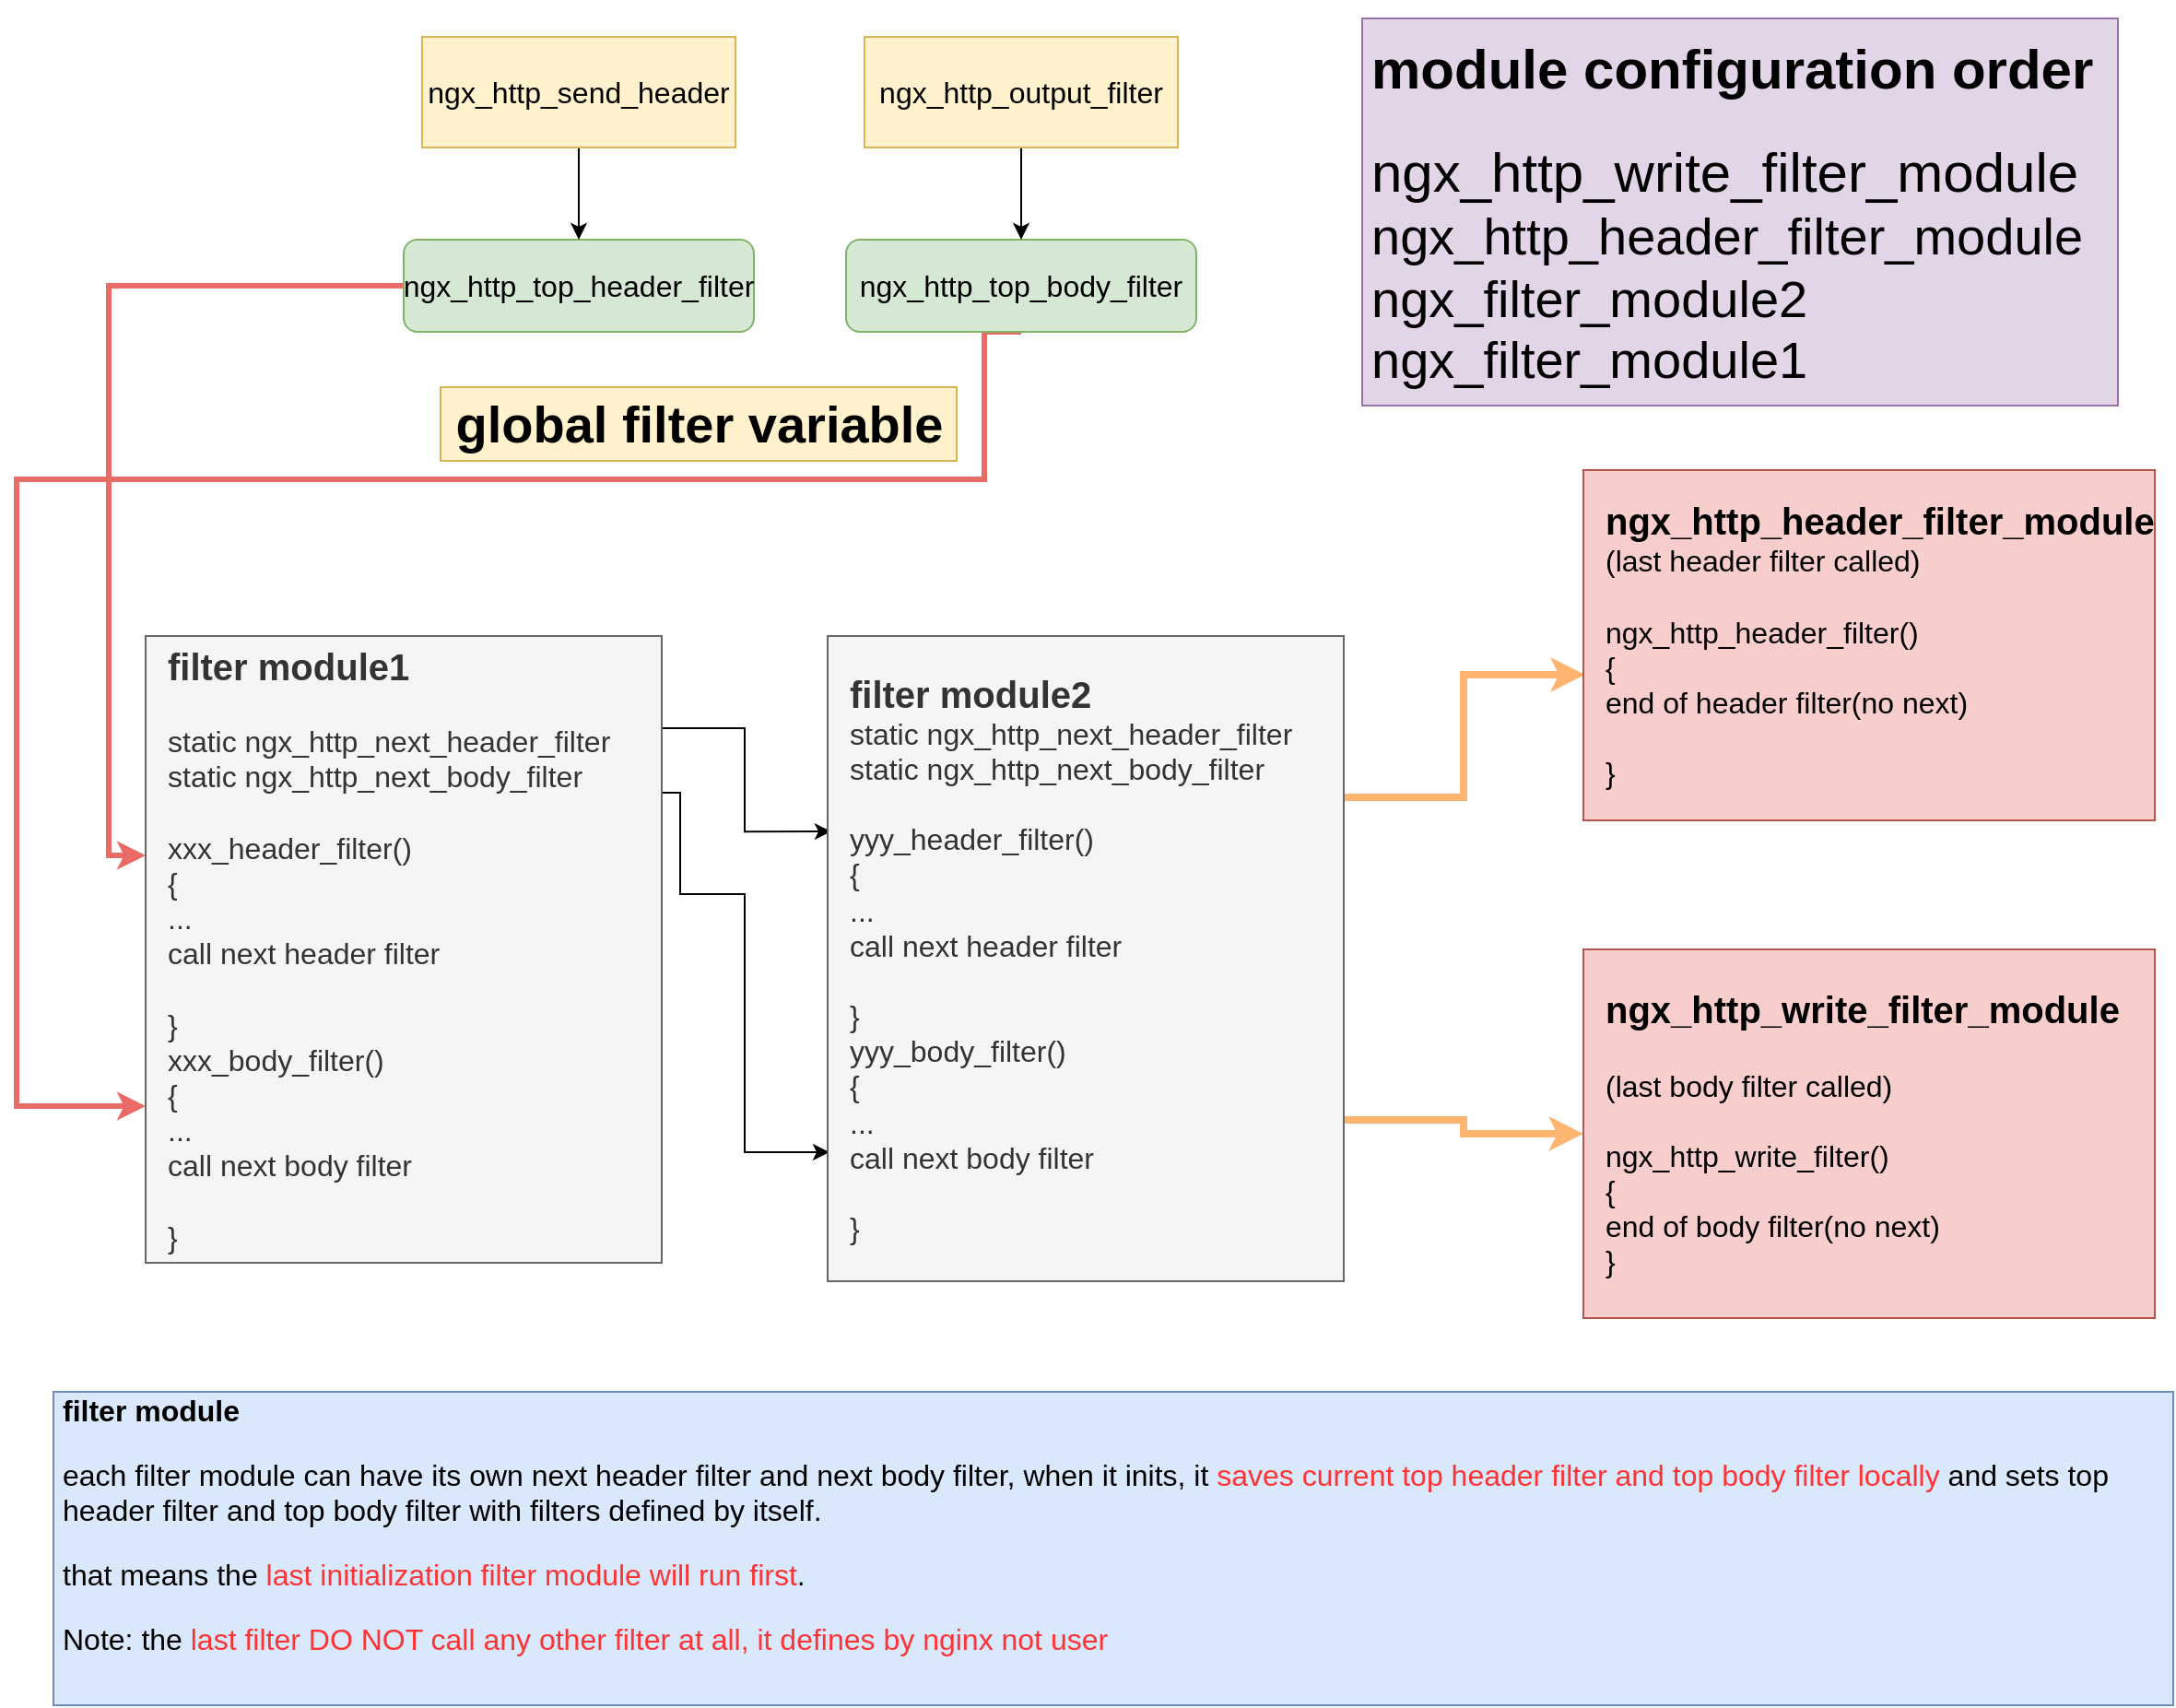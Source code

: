 <mxfile version="13.9.9" type="device"><diagram id="OfSnteXP6N1PQE1ra0AF" name="Page-1"><mxGraphModel dx="1422" dy="1932" grid="1" gridSize="10" guides="1" tooltips="1" connect="1" arrows="1" fold="1" page="1" pageScale="1" pageWidth="850" pageHeight="1100" math="0" shadow="0"><root><mxCell id="0"/><mxCell id="1" parent="0"/><mxCell id="5ry1rRDiv91KpJ4V_FJ2-19" style="edgeStyle=orthogonalEdgeStyle;rounded=0;orthogonalLoop=1;jettySize=auto;html=1;entryX=0;entryY=0.35;entryDx=0;entryDy=0;entryPerimeter=0;fontSize=16;strokeWidth=3;strokeColor=#EA6B66;exitX=0;exitY=0.5;exitDx=0;exitDy=0;" parent="1" source="5ry1rRDiv91KpJ4V_FJ2-1" target="5ry1rRDiv91KpJ4V_FJ2-12" edge="1"><mxGeometry relative="1" as="geometry"><mxPoint x="430" y="-870" as="sourcePoint"/><Array as="points"><mxPoint x="270" y="-835"/><mxPoint x="270" y="-526"/></Array></mxGeometry></mxCell><mxCell id="5ry1rRDiv91KpJ4V_FJ2-1" value="ngx_http_top_header_filter" style="rounded=1;whiteSpace=wrap;html=1;fillColor=#d5e8d4;strokeColor=#82b366;fontSize=16;" parent="1" vertex="1"><mxGeometry x="430" y="-860" width="190" height="50" as="geometry"/></mxCell><mxCell id="5ry1rRDiv91KpJ4V_FJ2-20" style="edgeStyle=orthogonalEdgeStyle;rounded=0;orthogonalLoop=1;jettySize=auto;html=1;exitX=0.5;exitY=1;exitDx=0;exitDy=0;entryX=0;entryY=0.75;entryDx=0;entryDy=0;fontSize=16;strokeWidth=3;strokeColor=#EA6B66;" parent="1" source="5ry1rRDiv91KpJ4V_FJ2-2" target="5ry1rRDiv91KpJ4V_FJ2-12" edge="1"><mxGeometry relative="1" as="geometry"><Array as="points"><mxPoint x="745" y="-730"/><mxPoint x="220" y="-730"/><mxPoint x="220" y="-390"/></Array></mxGeometry></mxCell><mxCell id="5ry1rRDiv91KpJ4V_FJ2-2" value="ngx_http_top_body_filter" style="rounded=1;whiteSpace=wrap;html=1;fillColor=#d5e8d4;strokeColor=#82b366;fontSize=16;" parent="1" vertex="1"><mxGeometry x="670" y="-860" width="190" height="50" as="geometry"/></mxCell><mxCell id="5ry1rRDiv91KpJ4V_FJ2-3" value="global filter variable" style="text;html=1;align=center;verticalAlign=middle;resizable=0;points=[];autosize=1;fontStyle=1;fontSize=28;fillColor=#fff2cc;strokeColor=#d6b656;" parent="1" vertex="1"><mxGeometry x="450" y="-780" width="280" height="40" as="geometry"/></mxCell><mxCell id="5ry1rRDiv91KpJ4V_FJ2-9" value="&lt;h1 style=&quot;font-size: 16px;&quot;&gt;filter module&lt;br style=&quot;font-size: 16px;&quot;&gt;&lt;/h1&gt;&lt;p style=&quot;font-size: 16px;&quot;&gt;&lt;font style=&quot;font-size: 16px;&quot;&gt;each filter module can have its own next header filter and next body filter, when it inits, it &lt;font color=&quot;#FF3333&quot; style=&quot;font-size: 16px;&quot;&gt;saves current top header filter and top body filter locally&lt;/font&gt; and sets top header filter and top body filter with filters defined by itself.&lt;/font&gt;&lt;/p&gt;&lt;p style=&quot;font-size: 16px;&quot;&gt;&lt;font style=&quot;font-size: 16px;&quot;&gt;that means the &lt;font color=&quot;#FF3333&quot; style=&quot;font-size: 16px;&quot;&gt;last initialization filter module will run first&lt;/font&gt;.&lt;/font&gt;&lt;/p&gt;&lt;p style=&quot;font-size: 16px;&quot;&gt;&lt;font style=&quot;font-size: 16px;&quot;&gt;Note: the &lt;font color=&quot;#FF3333&quot; style=&quot;font-size: 16px;&quot;&gt;last filter DO NOT call any other filter at all, it defines by nginx not user&lt;/font&gt;&lt;/font&gt;&lt;br style=&quot;font-size: 16px;&quot;&gt;&lt;/p&gt;" style="text;html=1;strokeColor=#6c8ebf;fillColor=#dae8fc;spacing=5;spacingTop=-20;whiteSpace=wrap;overflow=hidden;rounded=0;fontSize=16;" parent="1" vertex="1"><mxGeometry x="240" y="-235" width="1150" height="170" as="geometry"/></mxCell><mxCell id="5ry1rRDiv91KpJ4V_FJ2-17" style="edgeStyle=orthogonalEdgeStyle;rounded=0;orthogonalLoop=1;jettySize=auto;html=1;exitX=1;exitY=0.25;exitDx=0;exitDy=0;fontSize=16;" parent="1" source="5ry1rRDiv91KpJ4V_FJ2-12" edge="1"><mxGeometry relative="1" as="geometry"><mxPoint x="661" y="-365" as="targetPoint"/><Array as="points"><mxPoint x="580" y="-560"/><mxPoint x="580" y="-505"/><mxPoint x="615" y="-505"/><mxPoint x="615" y="-365"/><mxPoint x="661" y="-365"/></Array></mxGeometry></mxCell><mxCell id="5ry1rRDiv91KpJ4V_FJ2-18" style="edgeStyle=orthogonalEdgeStyle;rounded=0;orthogonalLoop=1;jettySize=auto;html=1;entryX=0.007;entryY=0.303;entryDx=0;entryDy=0;entryPerimeter=0;fontSize=16;" parent="1" source="5ry1rRDiv91KpJ4V_FJ2-12" target="5ry1rRDiv91KpJ4V_FJ2-13" edge="1"><mxGeometry relative="1" as="geometry"><Array as="points"><mxPoint x="615" y="-595"/><mxPoint x="615" y="-539"/></Array></mxGeometry></mxCell><mxCell id="5ry1rRDiv91KpJ4V_FJ2-12" value="&lt;div&gt;&lt;font size=&quot;1&quot;&gt;&lt;b style=&quot;font-size: 20px&quot;&gt;filter module1&lt;/b&gt;&lt;/font&gt;&lt;/div&gt;&lt;div&gt;&lt;br&gt;&lt;/div&gt;static ngx_http_next_header_filter&lt;br&gt;static ngx_http_next_body_filter&lt;br&gt;&lt;br&gt;xxx_header_filter()&lt;br&gt;{&lt;br&gt;...&lt;br&gt;call next header filter&lt;br&gt;&lt;br&gt;}&lt;br&gt;xxx_body_filter()&lt;br&gt;{&lt;br&gt;...&lt;br&gt;call next body filter&lt;br&gt;&lt;br&gt;}" style="rounded=0;whiteSpace=wrap;html=1;fontSize=16;align=left;fillColor=#f5f5f5;strokeColor=#666666;spacingLeft=10;fontColor=#333333;" parent="1" vertex="1"><mxGeometry x="290" y="-645" width="280" height="340" as="geometry"/></mxCell><mxCell id="5ry1rRDiv91KpJ4V_FJ2-21" style="edgeStyle=orthogonalEdgeStyle;rounded=0;orthogonalLoop=1;jettySize=auto;html=1;exitX=1;exitY=0.25;exitDx=0;exitDy=0;entryX=0.003;entryY=0.584;entryDx=0;entryDy=0;entryPerimeter=0;fontSize=16;strokeWidth=4;strokeColor=#FFB570;" parent="1" source="5ry1rRDiv91KpJ4V_FJ2-13" target="5ry1rRDiv91KpJ4V_FJ2-15" edge="1"><mxGeometry relative="1" as="geometry"/></mxCell><mxCell id="5ry1rRDiv91KpJ4V_FJ2-22" style="edgeStyle=orthogonalEdgeStyle;rounded=0;orthogonalLoop=1;jettySize=auto;html=1;exitX=1;exitY=0.75;exitDx=0;exitDy=0;entryX=0;entryY=0.5;entryDx=0;entryDy=0;fontSize=16;strokeWidth=4;strokeColor=#FFB570;" parent="1" source="5ry1rRDiv91KpJ4V_FJ2-13" target="5ry1rRDiv91KpJ4V_FJ2-14" edge="1"><mxGeometry relative="1" as="geometry"/></mxCell><mxCell id="5ry1rRDiv91KpJ4V_FJ2-13" value="&lt;font size=&quot;1&quot;&gt;&lt;b style=&quot;font-size: 20px&quot;&gt;filter module2&lt;/b&gt;&lt;/font&gt;&lt;br&gt;static ngx_http_next_header_filter&lt;br&gt;static ngx_http_next_body_filter&lt;br&gt;&lt;br&gt;yyy_header_filter()&lt;br&gt;{&lt;br&gt;...&lt;br&gt;call next header filter&lt;br&gt;&lt;br&gt;}&lt;br&gt;yyy_body_filter()&lt;br&gt;{&lt;br&gt;...&lt;br&gt;call next body filter&lt;br&gt;&lt;br&gt;}" style="rounded=0;whiteSpace=wrap;html=1;fontSize=16;align=left;fillColor=#f5f5f5;strokeColor=#666666;spacingLeft=10;fontColor=#333333;" parent="1" vertex="1"><mxGeometry x="660" y="-645" width="280" height="350" as="geometry"/></mxCell><mxCell id="5ry1rRDiv91KpJ4V_FJ2-14" value="&lt;font style=&quot;font-size: 20px&quot;&gt;&lt;b&gt;ngx_http_write_filter_module&lt;/b&gt;&lt;/font&gt;&lt;br&gt;&lt;div&gt;&lt;br&gt;&lt;/div&gt;&lt;div&gt;(last body filter called)&lt;/div&gt;&lt;br&gt;ngx_http_write_filter()&lt;br&gt;{&lt;br&gt;end of body filter(no next)&lt;br&gt;&lt;div&gt;}&lt;/div&gt;" style="rounded=0;whiteSpace=wrap;html=1;fontSize=16;align=left;fillColor=#f8cecc;strokeColor=#b85450;spacingLeft=10;" parent="1" vertex="1"><mxGeometry x="1070" y="-475" width="310" height="200" as="geometry"/></mxCell><mxCell id="5ry1rRDiv91KpJ4V_FJ2-15" value="&lt;font style=&quot;font-size: 20px&quot;&gt;&lt;b&gt;ngx_http_header_filter_module&lt;/b&gt;&lt;/font&gt;&lt;br&gt;(last header filter called)&lt;br&gt;&lt;br&gt;ngx_http_header_filter()&lt;br&gt;{&lt;br&gt;end of header filter(no next)&lt;br&gt;&lt;br&gt;}" style="rounded=0;whiteSpace=wrap;html=1;fontSize=16;align=left;fillColor=#f8cecc;strokeColor=#b85450;spacingLeft=10;" parent="1" vertex="1"><mxGeometry x="1070" y="-735" width="310" height="190" as="geometry"/></mxCell><mxCell id="5ry1rRDiv91KpJ4V_FJ2-25" value="&lt;h1 style=&quot;font-size: 30px&quot;&gt;&lt;font style=&quot;font-size: 30px&quot;&gt;&lt;font style=&quot;font-size: 30px&quot;&gt;module configuration order&lt;/font&gt;&lt;br&gt;&lt;/font&gt;&lt;/h1&gt;&lt;div style=&quot;font-size: 30px&quot;&gt;ngx_http_write_filter_module&lt;/div&gt;&lt;div&gt;ngx_http_header_filter_module&lt;/div&gt;&lt;div&gt;ngx_filter_module2&lt;/div&gt;&lt;div&gt;ngx_filter_module1&lt;br&gt;&lt;/div&gt;" style="text;html=1;strokeColor=#9673a6;fillColor=#e1d5e7;spacing=5;spacingTop=-20;whiteSpace=wrap;overflow=hidden;rounded=0;fontSize=28;align=left;" parent="1" vertex="1"><mxGeometry x="950" y="-980" width="410" height="210" as="geometry"/></mxCell><mxCell id="s8Z8Ug9K9WGNOCW9zByv-3" style="edgeStyle=orthogonalEdgeStyle;rounded=0;orthogonalLoop=1;jettySize=auto;html=1;entryX=0.5;entryY=0;entryDx=0;entryDy=0;" edge="1" parent="1" source="s8Z8Ug9K9WGNOCW9zByv-1" target="5ry1rRDiv91KpJ4V_FJ2-1"><mxGeometry relative="1" as="geometry"/></mxCell><mxCell id="s8Z8Ug9K9WGNOCW9zByv-1" value="ngx_http_send_header" style="whiteSpace=wrap;html=1;fillColor=#fff2cc;strokeColor=#d6b656;fontSize=16;" vertex="1" parent="1"><mxGeometry x="440" y="-970" width="170" height="60" as="geometry"/></mxCell><mxCell id="s8Z8Ug9K9WGNOCW9zByv-4" style="edgeStyle=orthogonalEdgeStyle;rounded=0;orthogonalLoop=1;jettySize=auto;html=1;entryX=0.5;entryY=0;entryDx=0;entryDy=0;" edge="1" parent="1" source="s8Z8Ug9K9WGNOCW9zByv-2" target="5ry1rRDiv91KpJ4V_FJ2-2"><mxGeometry relative="1" as="geometry"/></mxCell><mxCell id="s8Z8Ug9K9WGNOCW9zByv-2" value="ngx_http_output_filter" style="whiteSpace=wrap;html=1;fillColor=#fff2cc;strokeColor=#d6b656;fontSize=16;" vertex="1" parent="1"><mxGeometry x="680" y="-970" width="170" height="60" as="geometry"/></mxCell></root></mxGraphModel></diagram></mxfile>